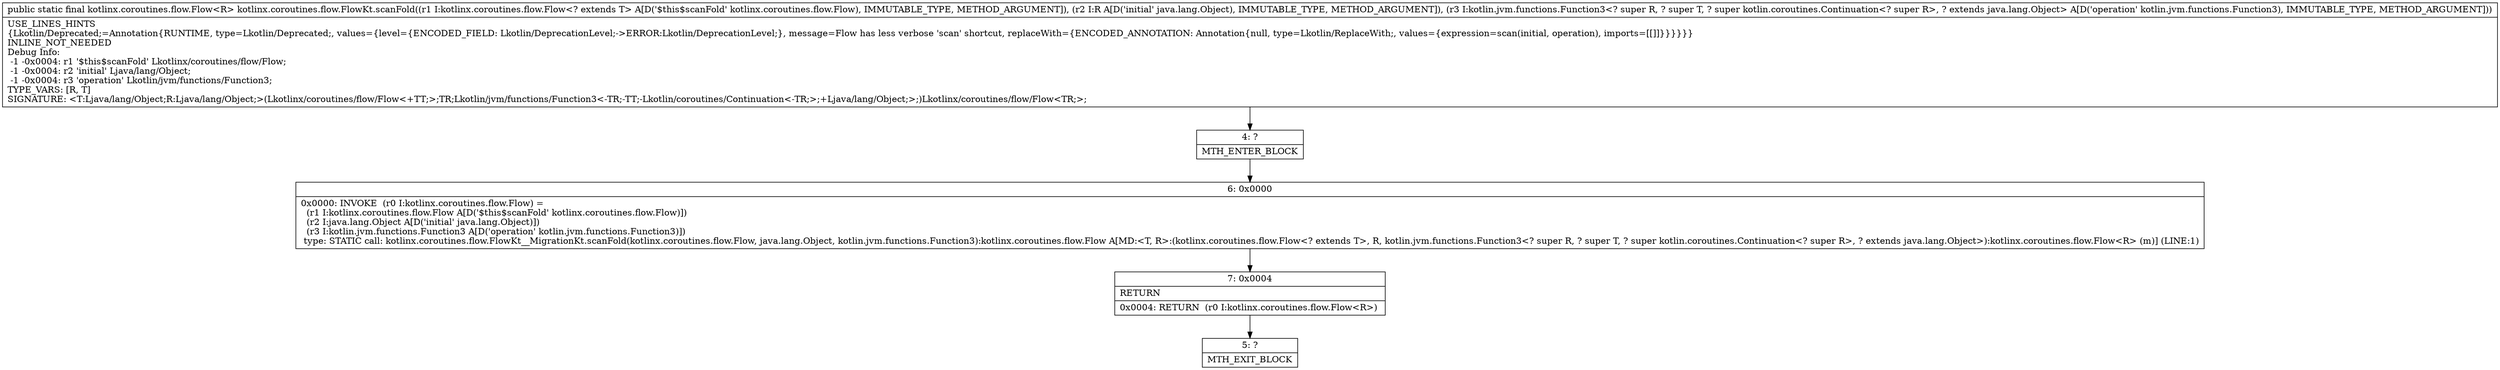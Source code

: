 digraph "CFG forkotlinx.coroutines.flow.FlowKt.scanFold(Lkotlinx\/coroutines\/flow\/Flow;Ljava\/lang\/Object;Lkotlin\/jvm\/functions\/Function3;)Lkotlinx\/coroutines\/flow\/Flow;" {
Node_4 [shape=record,label="{4\:\ ?|MTH_ENTER_BLOCK\l}"];
Node_6 [shape=record,label="{6\:\ 0x0000|0x0000: INVOKE  (r0 I:kotlinx.coroutines.flow.Flow) = \l  (r1 I:kotlinx.coroutines.flow.Flow A[D('$this$scanFold' kotlinx.coroutines.flow.Flow)])\l  (r2 I:java.lang.Object A[D('initial' java.lang.Object)])\l  (r3 I:kotlin.jvm.functions.Function3 A[D('operation' kotlin.jvm.functions.Function3)])\l type: STATIC call: kotlinx.coroutines.flow.FlowKt__MigrationKt.scanFold(kotlinx.coroutines.flow.Flow, java.lang.Object, kotlin.jvm.functions.Function3):kotlinx.coroutines.flow.Flow A[MD:\<T, R\>:(kotlinx.coroutines.flow.Flow\<? extends T\>, R, kotlin.jvm.functions.Function3\<? super R, ? super T, ? super kotlin.coroutines.Continuation\<? super R\>, ? extends java.lang.Object\>):kotlinx.coroutines.flow.Flow\<R\> (m)] (LINE:1)\l}"];
Node_7 [shape=record,label="{7\:\ 0x0004|RETURN\l|0x0004: RETURN  (r0 I:kotlinx.coroutines.flow.Flow\<R\>) \l}"];
Node_5 [shape=record,label="{5\:\ ?|MTH_EXIT_BLOCK\l}"];
MethodNode[shape=record,label="{public static final kotlinx.coroutines.flow.Flow\<R\> kotlinx.coroutines.flow.FlowKt.scanFold((r1 I:kotlinx.coroutines.flow.Flow\<? extends T\> A[D('$this$scanFold' kotlinx.coroutines.flow.Flow), IMMUTABLE_TYPE, METHOD_ARGUMENT]), (r2 I:R A[D('initial' java.lang.Object), IMMUTABLE_TYPE, METHOD_ARGUMENT]), (r3 I:kotlin.jvm.functions.Function3\<? super R, ? super T, ? super kotlin.coroutines.Continuation\<? super R\>, ? extends java.lang.Object\> A[D('operation' kotlin.jvm.functions.Function3), IMMUTABLE_TYPE, METHOD_ARGUMENT]))  | USE_LINES_HINTS\l\{Lkotlin\/Deprecated;=Annotation\{RUNTIME, type=Lkotlin\/Deprecated;, values=\{level=\{ENCODED_FIELD: Lkotlin\/DeprecationLevel;\-\>ERROR:Lkotlin\/DeprecationLevel;\}, message=Flow has less verbose 'scan' shortcut, replaceWith=\{ENCODED_ANNOTATION: Annotation\{null, type=Lkotlin\/ReplaceWith;, values=\{expression=scan(initial, operation), imports=[[]]\}\}\}\}\}\}\lINLINE_NOT_NEEDED\lDebug Info:\l  \-1 \-0x0004: r1 '$this$scanFold' Lkotlinx\/coroutines\/flow\/Flow;\l  \-1 \-0x0004: r2 'initial' Ljava\/lang\/Object;\l  \-1 \-0x0004: r3 'operation' Lkotlin\/jvm\/functions\/Function3;\lTYPE_VARS: [R, T]\lSIGNATURE: \<T:Ljava\/lang\/Object;R:Ljava\/lang\/Object;\>(Lkotlinx\/coroutines\/flow\/Flow\<+TT;\>;TR;Lkotlin\/jvm\/functions\/Function3\<\-TR;\-TT;\-Lkotlin\/coroutines\/Continuation\<\-TR;\>;+Ljava\/lang\/Object;\>;)Lkotlinx\/coroutines\/flow\/Flow\<TR;\>;\l}"];
MethodNode -> Node_4;Node_4 -> Node_6;
Node_6 -> Node_7;
Node_7 -> Node_5;
}

